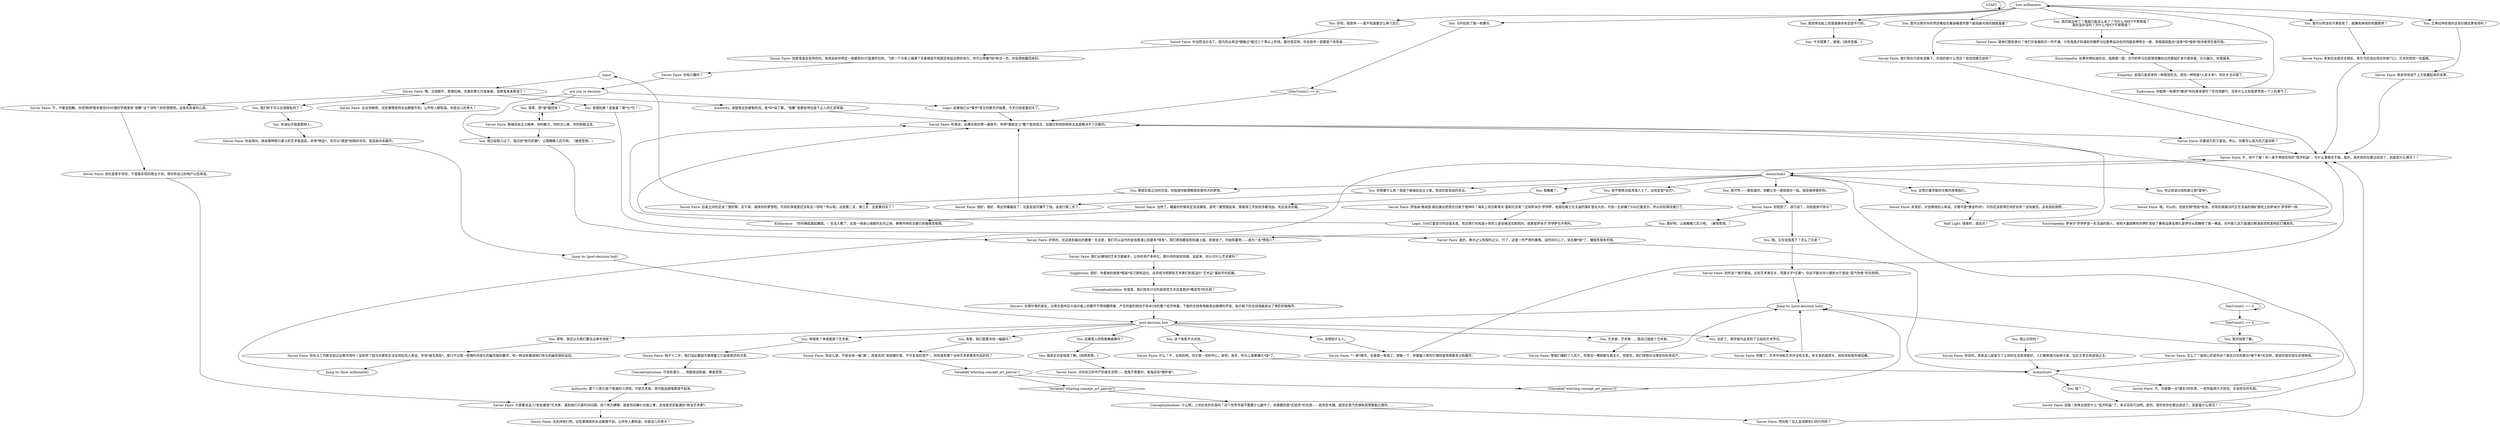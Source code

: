 # WHIRLING F2 ORB / Ultraliberal Quest Initiation
# Savoir Faire tells you it's time to stop playing the market and make some real cash so you can fulfil your heart's desire.
# ==================================================
digraph G {
	  0 [label="START"];
	  1 [label="input"];
	  2 [label="DayCount() == 4"];
	  3 [label="DayCount() == 4", shape=diamond];
	  4 [label="!(DayCount() == 4)", shape=diamond];
	  5 [label="Savoir Faire: *一枚*硬币。也是第一笔钱了。想象一下，你要雇人帮你打理财富得需要多少枚硬币。"];
	  6 [label="Savoir Faire: 大家都说这儿*到处都是*艺术家。遇到他们只是时间问题。找个地方蹲蹲，或者找间廉价出租公寓，没准甚至还能遇到*政治艺术家*。"];
	  7 [label="Jump to: [post-decision hub]"];
	  8 [label="Savoir Faire: 去支持她吧，这些事情政府永远都做不到。让所有人都知道，你是这儿的老大！"];
	  9 [label="You: 今天就算了，谢谢。[放弃思维。]"];
	  10 [label="Savoir Faire: 本来应该是完全相反。老乞丐应该出现在你家门口，乞求你赏他一块蛋糕。"];
	  11 [label="Savoir Faire: 然后呢？加入蓝领罪犯们的行列吗？"];
	  12 [label="Savoir Faire: 别听这个傻子胡说。这和艺术家无关，而是关乎*买家*。你总不能在你小屋的大厅里挂“蒸汽色情”的东西吧。"];
	  13 [label="Savoir Faire: 怎么了？我担心的是你这个身无分文的家伙*接下来*会怎样。我说的是你现在非常缺钱。"];
	  14 [label="Savoir Faire: 不，你不了解！你一直不停抱怨你的“经济利益”，可什么事情也不做。是的，我听到你在那边说话了，到底是什么情况？！"];
	  15 [label="how millionaire"];
	  16 [label="Jump to: [how millionaire]"];
	  17 [label="Savoir Faire: 不，你需要一点*真实*的东西，一些你能用爪子抓住，牙齿咬住的东西。"];
	  18 [label="You: 我对钱很了解。"];
	  19 [label="Logic: 如果我们从*事件*发生的那天开始算，今天已经是第四天了。"];
	  20 [label="You: 等等，把*谁*赢回来？"];
	  21 [label="You: 这个有些不大对劲……"];
	  22 [label="You: 辛迪似乎就是那种人。"];
	  23 [label="Savoir Faire: 什么？不，去他的吧。你才是一切的中心。来吧，选手，你马上就要赚大*钱*了。"];
	  24 [label="Savoir Faire: 别抱怨了，该行动了。你到底参不参与？"];
	  25 [label="Savoir Faire: 不，不要说抱歉。你觉得《萨勒本报告》500强的字典里有“抱歉”这个词吗？好好想想吧。这是失败者的心态。"];
	  26 [label="You: 哦，又在说鬼鬼了？怎么了兄弟？"];
	  27 [label="You: 我其实对金钱很了解。[拒绝思想。]"];
	  28 [label="Savoir Faire: 音乐是拿手项目，不是能实现的商业计划。等你有自己的地产以后再说。"];
	  29 [label="Authority: 请留意这些睿智的词。是*你*说了算。“抱歉”是那些地位底下之人的乞求用语。"];
	  30 [label="You: 我认识你吗？"];
	  31 [label="Savoir Faire: 哦，可以的。但首先得*找到*机会。你现在就跟当时正在戈迪的煤矿里吃土的萨米尔·罗伊萨一样。"];
	  32 [label="Encyclopedia: 萨米尔·罗伊萨是一名戈迪的商人，他把大量超稀有的钾矿卖给了奢侈品珠宝商扎查伊尔从而赚得了第一桶金。另外那几百万是通过精准投资和发明彩灯赚来的。"];
	  33 [label="Suggestion: 很好，你要做的就是*假装*自己很有品位。这将成为把那些艺术家们的高溢价“艺术品”骗到手的武器。"];
	  34 [label="Savoir Faire: 等我们赚到了几百万，你想当一棵树都与我无关。但首先，我们得想办法增加你的净资产。"];
	  35 [label="Savoir Faire: 当然了。睡着的时候肯定没法赚钱，是吧？要想富起来，那就得工作到双手都流血。死后自会长眠。"];
	  36 [label="Half Light: 钱拿好，滚远点！"];
	  37 [label="Savoir Faire: 嘿，见钱眼开，恩德拉赫。完美的第七代皮条客。该靠鬼鬼来表演了！"];
	  38 [label="Savoir Faire: 但是鬼鬼会支持你的。鬼鬼会给你预定一架载有80只猛禽的包机，飞到一个大街上铺满了克鲁格金币和固定收益证券的地方。你可以带着*钱*再试一次。你会把她赢回来的。"];
	  39 [label="You: 艺术家，艺术家……我自己就是个艺术家。"];
	  40 [label="You: 我睡着了。"];
	  41 [label="Savoir Faire: 没错！别再去抱怨什么“经济利益”了，来点实际行动吧。是的，我听到你在那边说话了，到底是什么情况？！"];
	  42 [label="Conceptualization: 什么啊，上世纪末的东西吗？这个世界早就不需要什么画作了。你需要的是*实验性*的东西——肌肉型木偶、超现实蒸汽色情和冥想歌剧之类的……"];
	  43 [label="Jump to: [post-decision hub]"];
	  44 [label="Authority: 那个小孩只是个普通的小流氓，不是艺术家。他可能连画笔都拿不起来。"];
	  45 [label="Savoir Faire: 很好，很好，得去传播福音了。光是说话可赚不了钱。该进行第二步了。"];
	  46 [label="Logic: 550亿雷亚尔的估值太高，而且我们也知道小孩吃土是会被送去医院的，就算是萨米尔·罗伊萨也不例外。"];
	  47 [label="Endurance: 你能把一枚硬币*塞进*你的身体里吗？任何洞都行。没有什么比财富更考验一个人的勇气了。"];
	  48 [label="Savoir Faire: 过你自己的中产阶级生活吧——鬼鬼不需要你，鬼鬼自有*拥护者*。"];
	  49 [label="moneyhub1"];
	  50 [label="You: 我可以把另外的项目推给在集装箱里的那个能扭曲光线的超级富豪？"];
	  51 [label="Savoir Faire: 除非你有成千上万张藏起来的支票。"];
	  52 [label="Conceptualization: 可他有潜力……他能挑战权威、解放思想……"];
	  53 [label="You: 你想要什么呢？我是个极端自由主义者。我说的是自由的言论。"];
	  54 [label="Savoir Faire: 听我说，如果你真的想一展身手，你得*重新定义*整个投资组合。捡破烂和抱怨税收太高是解决不了问题的。"];
	  55 [label="You: 我可以把金的汽車给卖了，就像卖掉他的轮圈那样？"];
	  56 [label="Savoir Faire: 我们现在已经有进展了。你说的是什么项目？投资回报又如何？"];
	  57 [label="are you in decision"];
	  58 [label="Endurance: （你的胸肌跳起舞蹈。）无法入眠了。这是一场身心俱疲的无尽之旅。嘶嘶作响的活塞已经被推至极限。"];
	  59 [label="You: 我觉得去船上找富婆施舍肯定是不行的。"];
	  60 [label="Empathy: 金钱只是资本的一种表现形式，而另一种则是*人际关系*。你的关注点错了。"];
	  61 [label="Savoir Faire: 极端自由主义精神。你的魅力，你的主心骨，你的制胜法宝。"];
	  62 [label="You: 等等，我还以为我们要去证券市场呢？"];
	  63 [label="You: 太好了，我早就为此拿到了正经的艺术学位。"];
	  64 [label="You: 那好吧，让我瞧瞧几百万吧。（接受思想。）"];
	  65 [label="Savoir Faire: 就他们那些家伙？他们对金融知识一窍不通。只有鬼鬼才知道如何像萨马拉夏季运动会的四届金牌得主一般，用高超技能去*迷惑*和*侵吞*投资者荷包里的钱。"];
	  66 [label="Encyclopedia: 如果你想知道的话，我顺便一提。古代的萨马拉部落用雕刻过的菱锰矿来代表财富。石头越大，财富越多。"];
	  67 [label="Savoir Faire: 你有兴趣吗？"];
	  68 [label="post-decision hub"];
	  69 [label="You: 等等，我们是要寻找一幅画吗？"];
	  70 [label="Savoir Faire: 别这么想。不是去找一幅“画”，而是去找“高收藏价值、不可复现的资产”。你知道有哪个当地艺术家要卖作品的吗？"];
	  71 [label="Savoir Faire: 他才十二岁。我们没必要因为使用童工引起收税员的注意。"];
	  72 [label="Savoir Faire: 去支持他们吧，这些事情政府永远都做不到。让所有人都知道，你是这儿的老大！"];
	  73 [label="You: 那是巨星之间的交谈。别指望你能理解我和我伟大的梦想。"];
	  74 [label="Savoir Faire: 好样的，欢迎来到最后的磨难！在这里，我们可以运作的金钱普通公民要多*得多*。我们把钱都投到机器上面。别省钱了，开始挥霍吧——成为一名*赞助人*……"];
	  75 [label="Savoir Faire: 别傻了。艺术市场和艺术并没有关系，有关系的是把关、投机竞标和吹嘘炫耀。"];
	  76 [label="You: 这预示着贪婪的灾难将吞噬我们。"];
	  77 [label="You: 我们终于可以去调查私刑了？"];
	  78 [label="You: 钱？！"];
	  79 [label="moneyhub2"];
	  80 [label="Savoir Faire: 巨星之间的交谈？很好啊，实干家，继续你的梦想吧。可你的净值里还没有这一项吧？所以呢，这是第二天，第三天，还是第四天了？"];
	  81 [label="Conceptualization: 有意思。我们现在讨论的是视觉艺术还是更具*概念性*的东西？"];
	  82 [label="Savoir Faire: 你要成为百万富翁。所以，你要怎么成为百万富翁呢？"];
	  83 [label="You: 真的就这样了？我就只能这么说了？为什么*你们*不帮帮我？\n真的没办法吗？为什么*你们*不帮帮我？"];
	  84 [label="You: 好吧，我放弃——我不知道要怎么挣几百万。"];
	  85 [label="Shivers: 在德尔塔的某处，证券交易所巨大指示板上的数字不停地翻转着，产生的盈利相当于凯米SR的整个经济体量。下面的无线电电脑发出赌博的声音。指示板下的无线电脑发出了博弈的嗡嗡声。"];
	  86 [label="Savoir Faire: 你说得对。她有那种努力奋斗的艺术家姿态。非常*明显*。你可以*感受*到她的贫穷。而且她也有画作。"];
	  87 [label="You: 恩德拉赫？皮条客？第*七*代？！"];
	  88 [label="Savoir Faire: 你会的。我来这儿就是为了让你的生活变得更好。人们都称我为纨绔子弟、钻石王老五和金钱之主。"];
	  89 [label="You: 艾弗拉特给我的这张巨额支票有用吗？"];
	  90 [label="You: 马列拉给了我一枚硬币。"];
	  91 [label="Savoir Faire: 你当然没办法了。因为你从来没*接触过*超过三个零以上的钱。面对现实吧，你这些年一直都是个失败者……"];
	  92 [label="You: 我已经努力过了，我已经*受尽折磨*。让我瞧瞧几百万吧。（接受思想。）"];
	  93 [label="Savoir Faire: 我们从赚钱的艺术方面着手，让你的资产多样化，提升你的投资回报。说起来，你认识什么艺术家吗？"];
	  94 [label="You: 狂飙怪人的阳极舞曲算吗？"];
	  95 [label="You: 坤诺呢？坤诺就是个艺术家。"];
	  96 [label="Savoir Faire: 是的，欺诈之父和契约之父。行了，这是一件严肃的事情。没时间分心了。该去赚*钱*了，赚很多很多的钱。"];
	  97 [label="You: 我不想再当低净值人士了。这肯定是*诅咒*。"];
	  98 [label="You: 你之前说过投机能让我*富有*。"];
	  99 [label="You: 没想到什么人。"];
	  100 [label="Savoir Faire: 非常好，对会挣钱的人来说，灾难可是*黄金时间*。可你还没获得任何好处吧？没有做空，没有投机倒把……"];
	  101 [label="Savoir Faire: 伊洛纳·维胡里-维拉康会把责任归咎于鬼神吗？海军上将古斯塔夫·雷斯托克呢？还有萨米尔·罗伊萨，他是吃着土在戈迪的煤矿里长大的，可他一生却赚了550亿雷亚尔。所以你别再找借口了。"];
	  102 [label="Savoir Faire: 你在马丁内斯见到过证券市场吗？没有吧？因为对那些生活在郊区的人来说，市场*毫无用处*。那只不过是一些随时间变化的幽灵般的数字，和一种没有邀请他们参与的幽灵般的运动。"];
	  103 [label="Variable[\"whirling.concept_art_patron\"]"];
	  104 [label="Variable[\"whirling.concept_art_patron\"]", shape=diamond];
	  105 [label="!(Variable[\"whirling.concept_art_patron\"])", shape=diamond];
	  106 [label="You: 真可怜——我知道的。抱歉让你一直和我在一起。我会做得更好的。"];
	  0 -> 0
	  1 -> 37
	  2 -> 2
	  2 -> 3
	  3 -> 18
	  4 -> 54
	  5 -> 14
	  6 -> 72
	  7 -> 68
	  10 -> 14
	  11 -> 14
	  12 -> 43
	  13 -> 49
	  14 -> 79
	  15 -> 50
	  15 -> 83
	  15 -> 84
	  15 -> 55
	  15 -> 89
	  15 -> 90
	  15 -> 59
	  16 -> 14
	  17 -> 43
	  18 -> 13
	  19 -> 54
	  20 -> 61
	  21 -> 23
	  22 -> 86
	  23 -> 49
	  24 -> 64
	  24 -> 26
	  25 -> 28
	  26 -> 12
	  27 -> 48
	  28 -> 6
	  29 -> 54
	  30 -> 88
	  31 -> 32
	  32 -> 54
	  33 -> 81
	  34 -> 43
	  35 -> 58
	  36 -> 54
	  37 -> 8
	  37 -> 77
	  37 -> 87
	  37 -> 25
	  37 -> 29
	  38 -> 67
	  39 -> 34
	  40 -> 35
	  41 -> 79
	  42 -> 11
	  43 -> 68
	  44 -> 6
	  45 -> 54
	  46 -> 54
	  47 -> 15
	  49 -> 17
	  49 -> 78
	  50 -> 56
	  51 -> 14
	  52 -> 44
	  53 -> 45
	  54 -> 82
	  55 -> 10
	  56 -> 14
	  57 -> 19
	  57 -> 92
	  57 -> 20
	  58 -> 54
	  59 -> 9
	  60 -> 47
	  61 -> 92
	  61 -> 20
	  62 -> 102
	  63 -> 75
	  64 -> 74
	  65 -> 66
	  66 -> 60
	  67 -> 57
	  68 -> 99
	  68 -> 69
	  68 -> 39
	  68 -> 21
	  68 -> 95
	  68 -> 62
	  68 -> 94
	  68 -> 63
	  69 -> 70
	  70 -> 103
	  71 -> 52
	  73 -> 80
	  74 -> 93
	  75 -> 43
	  76 -> 100
	  77 -> 22
	  78 -> 41
	  79 -> 97
	  79 -> 98
	  79 -> 40
	  79 -> 73
	  79 -> 106
	  79 -> 76
	  79 -> 53
	  80 -> 1
	  81 -> 85
	  82 -> 14
	  83 -> 65
	  84 -> 91
	  85 -> 68
	  86 -> 7
	  87 -> 96
	  88 -> 49
	  89 -> 51
	  90 -> 4
	  91 -> 38
	  92 -> 74
	  93 -> 33
	  94 -> 27
	  95 -> 71
	  96 -> 49
	  97 -> 101
	  98 -> 31
	  99 -> 5
	  100 -> 36
	  101 -> 46
	  102 -> 16
	  103 -> 104
	  103 -> 105
	  104 -> 42
	  105 -> 43
	  106 -> 24
}

